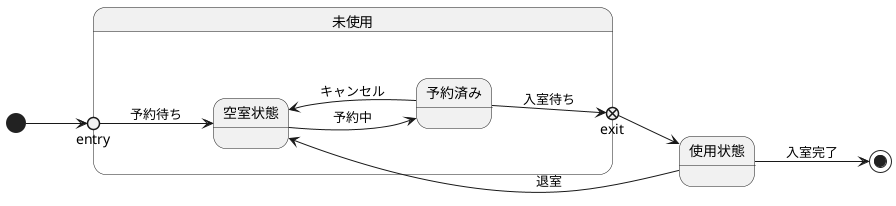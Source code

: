 @startuml 6-2
left to right direction
state 未使用{
state entry <<entryPoint>>
state exit <<exitPoint>>
entry --> 空室状態: 予約待ち
空室状態 --> 予約済み: 予約中
予約済み --> 空室状態: キャンセル
}
[*] --> entry
予約済み--> exit: 入室待ち
exit -down-> 使用状態
使用状態 --> 空室状態: 退室
使用状態 --> [*]: 入室完了
@enduml